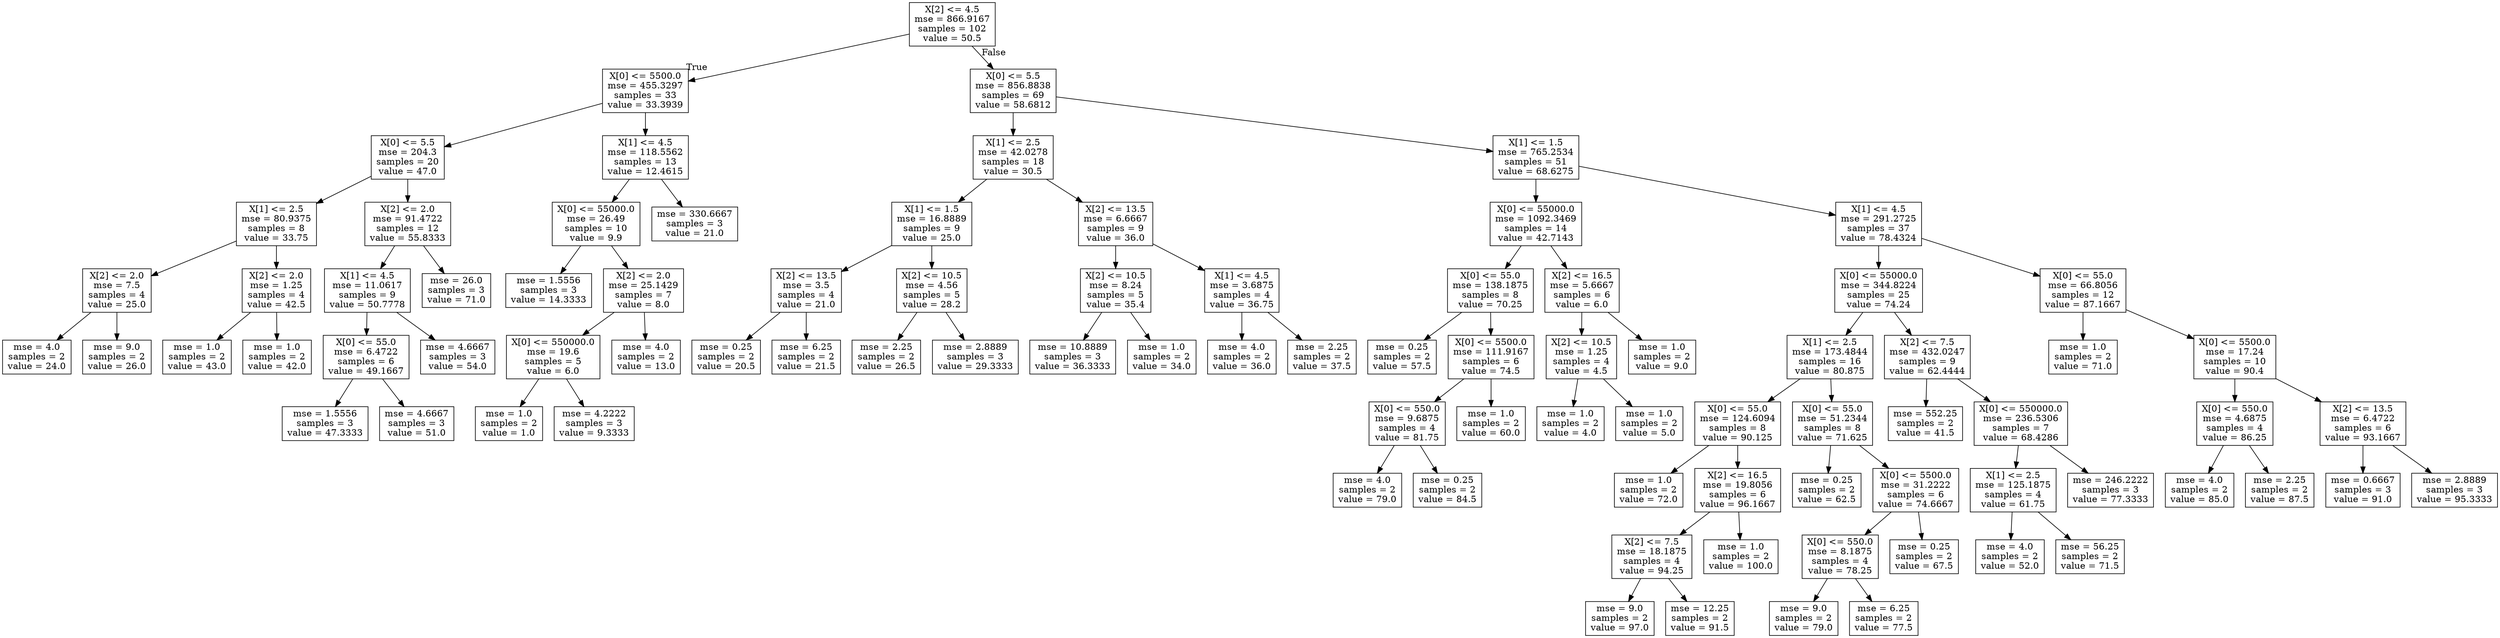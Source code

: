 digraph Tree {
node [shape=box] ;
0 [label="X[2] <= 4.5\nmse = 866.9167\nsamples = 102\nvalue = 50.5"] ;
1 [label="X[0] <= 5500.0\nmse = 455.3297\nsamples = 33\nvalue = 33.3939"] ;
0 -> 1 [labeldistance=2.5, labelangle=45, headlabel="True"] ;
2 [label="X[0] <= 5.5\nmse = 204.3\nsamples = 20\nvalue = 47.0"] ;
1 -> 2 ;
3 [label="X[1] <= 2.5\nmse = 80.9375\nsamples = 8\nvalue = 33.75"] ;
2 -> 3 ;
4 [label="X[2] <= 2.0\nmse = 7.5\nsamples = 4\nvalue = 25.0"] ;
3 -> 4 ;
5 [label="mse = 4.0\nsamples = 2\nvalue = 24.0"] ;
4 -> 5 ;
6 [label="mse = 9.0\nsamples = 2\nvalue = 26.0"] ;
4 -> 6 ;
7 [label="X[2] <= 2.0\nmse = 1.25\nsamples = 4\nvalue = 42.5"] ;
3 -> 7 ;
8 [label="mse = 1.0\nsamples = 2\nvalue = 43.0"] ;
7 -> 8 ;
9 [label="mse = 1.0\nsamples = 2\nvalue = 42.0"] ;
7 -> 9 ;
10 [label="X[2] <= 2.0\nmse = 91.4722\nsamples = 12\nvalue = 55.8333"] ;
2 -> 10 ;
11 [label="X[1] <= 4.5\nmse = 11.0617\nsamples = 9\nvalue = 50.7778"] ;
10 -> 11 ;
12 [label="X[0] <= 55.0\nmse = 6.4722\nsamples = 6\nvalue = 49.1667"] ;
11 -> 12 ;
13 [label="mse = 1.5556\nsamples = 3\nvalue = 47.3333"] ;
12 -> 13 ;
14 [label="mse = 4.6667\nsamples = 3\nvalue = 51.0"] ;
12 -> 14 ;
15 [label="mse = 4.6667\nsamples = 3\nvalue = 54.0"] ;
11 -> 15 ;
16 [label="mse = 26.0\nsamples = 3\nvalue = 71.0"] ;
10 -> 16 ;
17 [label="X[1] <= 4.5\nmse = 118.5562\nsamples = 13\nvalue = 12.4615"] ;
1 -> 17 ;
18 [label="X[0] <= 55000.0\nmse = 26.49\nsamples = 10\nvalue = 9.9"] ;
17 -> 18 ;
19 [label="mse = 1.5556\nsamples = 3\nvalue = 14.3333"] ;
18 -> 19 ;
20 [label="X[2] <= 2.0\nmse = 25.1429\nsamples = 7\nvalue = 8.0"] ;
18 -> 20 ;
21 [label="X[0] <= 550000.0\nmse = 19.6\nsamples = 5\nvalue = 6.0"] ;
20 -> 21 ;
22 [label="mse = 1.0\nsamples = 2\nvalue = 1.0"] ;
21 -> 22 ;
23 [label="mse = 4.2222\nsamples = 3\nvalue = 9.3333"] ;
21 -> 23 ;
24 [label="mse = 4.0\nsamples = 2\nvalue = 13.0"] ;
20 -> 24 ;
25 [label="mse = 330.6667\nsamples = 3\nvalue = 21.0"] ;
17 -> 25 ;
26 [label="X[0] <= 5.5\nmse = 856.8838\nsamples = 69\nvalue = 58.6812"] ;
0 -> 26 [labeldistance=2.5, labelangle=-45, headlabel="False"] ;
27 [label="X[1] <= 2.5\nmse = 42.0278\nsamples = 18\nvalue = 30.5"] ;
26 -> 27 ;
28 [label="X[1] <= 1.5\nmse = 16.8889\nsamples = 9\nvalue = 25.0"] ;
27 -> 28 ;
29 [label="X[2] <= 13.5\nmse = 3.5\nsamples = 4\nvalue = 21.0"] ;
28 -> 29 ;
30 [label="mse = 0.25\nsamples = 2\nvalue = 20.5"] ;
29 -> 30 ;
31 [label="mse = 6.25\nsamples = 2\nvalue = 21.5"] ;
29 -> 31 ;
32 [label="X[2] <= 10.5\nmse = 4.56\nsamples = 5\nvalue = 28.2"] ;
28 -> 32 ;
33 [label="mse = 2.25\nsamples = 2\nvalue = 26.5"] ;
32 -> 33 ;
34 [label="mse = 2.8889\nsamples = 3\nvalue = 29.3333"] ;
32 -> 34 ;
35 [label="X[2] <= 13.5\nmse = 6.6667\nsamples = 9\nvalue = 36.0"] ;
27 -> 35 ;
36 [label="X[2] <= 10.5\nmse = 8.24\nsamples = 5\nvalue = 35.4"] ;
35 -> 36 ;
37 [label="mse = 10.8889\nsamples = 3\nvalue = 36.3333"] ;
36 -> 37 ;
38 [label="mse = 1.0\nsamples = 2\nvalue = 34.0"] ;
36 -> 38 ;
39 [label="X[1] <= 4.5\nmse = 3.6875\nsamples = 4\nvalue = 36.75"] ;
35 -> 39 ;
40 [label="mse = 4.0\nsamples = 2\nvalue = 36.0"] ;
39 -> 40 ;
41 [label="mse = 2.25\nsamples = 2\nvalue = 37.5"] ;
39 -> 41 ;
42 [label="X[1] <= 1.5\nmse = 765.2534\nsamples = 51\nvalue = 68.6275"] ;
26 -> 42 ;
43 [label="X[0] <= 55000.0\nmse = 1092.3469\nsamples = 14\nvalue = 42.7143"] ;
42 -> 43 ;
44 [label="X[0] <= 55.0\nmse = 138.1875\nsamples = 8\nvalue = 70.25"] ;
43 -> 44 ;
45 [label="mse = 0.25\nsamples = 2\nvalue = 57.5"] ;
44 -> 45 ;
46 [label="X[0] <= 5500.0\nmse = 111.9167\nsamples = 6\nvalue = 74.5"] ;
44 -> 46 ;
47 [label="X[0] <= 550.0\nmse = 9.6875\nsamples = 4\nvalue = 81.75"] ;
46 -> 47 ;
48 [label="mse = 4.0\nsamples = 2\nvalue = 79.0"] ;
47 -> 48 ;
49 [label="mse = 0.25\nsamples = 2\nvalue = 84.5"] ;
47 -> 49 ;
50 [label="mse = 1.0\nsamples = 2\nvalue = 60.0"] ;
46 -> 50 ;
51 [label="X[2] <= 16.5\nmse = 5.6667\nsamples = 6\nvalue = 6.0"] ;
43 -> 51 ;
52 [label="X[2] <= 10.5\nmse = 1.25\nsamples = 4\nvalue = 4.5"] ;
51 -> 52 ;
53 [label="mse = 1.0\nsamples = 2\nvalue = 4.0"] ;
52 -> 53 ;
54 [label="mse = 1.0\nsamples = 2\nvalue = 5.0"] ;
52 -> 54 ;
55 [label="mse = 1.0\nsamples = 2\nvalue = 9.0"] ;
51 -> 55 ;
56 [label="X[1] <= 4.5\nmse = 291.2725\nsamples = 37\nvalue = 78.4324"] ;
42 -> 56 ;
57 [label="X[0] <= 55000.0\nmse = 344.8224\nsamples = 25\nvalue = 74.24"] ;
56 -> 57 ;
58 [label="X[1] <= 2.5\nmse = 173.4844\nsamples = 16\nvalue = 80.875"] ;
57 -> 58 ;
59 [label="X[0] <= 55.0\nmse = 124.6094\nsamples = 8\nvalue = 90.125"] ;
58 -> 59 ;
60 [label="mse = 1.0\nsamples = 2\nvalue = 72.0"] ;
59 -> 60 ;
61 [label="X[2] <= 16.5\nmse = 19.8056\nsamples = 6\nvalue = 96.1667"] ;
59 -> 61 ;
62 [label="X[2] <= 7.5\nmse = 18.1875\nsamples = 4\nvalue = 94.25"] ;
61 -> 62 ;
63 [label="mse = 9.0\nsamples = 2\nvalue = 97.0"] ;
62 -> 63 ;
64 [label="mse = 12.25\nsamples = 2\nvalue = 91.5"] ;
62 -> 64 ;
65 [label="mse = 1.0\nsamples = 2\nvalue = 100.0"] ;
61 -> 65 ;
66 [label="X[0] <= 55.0\nmse = 51.2344\nsamples = 8\nvalue = 71.625"] ;
58 -> 66 ;
67 [label="mse = 0.25\nsamples = 2\nvalue = 62.5"] ;
66 -> 67 ;
68 [label="X[0] <= 5500.0\nmse = 31.2222\nsamples = 6\nvalue = 74.6667"] ;
66 -> 68 ;
69 [label="X[0] <= 550.0\nmse = 8.1875\nsamples = 4\nvalue = 78.25"] ;
68 -> 69 ;
70 [label="mse = 9.0\nsamples = 2\nvalue = 79.0"] ;
69 -> 70 ;
71 [label="mse = 6.25\nsamples = 2\nvalue = 77.5"] ;
69 -> 71 ;
72 [label="mse = 0.25\nsamples = 2\nvalue = 67.5"] ;
68 -> 72 ;
73 [label="X[2] <= 7.5\nmse = 432.0247\nsamples = 9\nvalue = 62.4444"] ;
57 -> 73 ;
74 [label="mse = 552.25\nsamples = 2\nvalue = 41.5"] ;
73 -> 74 ;
75 [label="X[0] <= 550000.0\nmse = 236.5306\nsamples = 7\nvalue = 68.4286"] ;
73 -> 75 ;
76 [label="X[1] <= 2.5\nmse = 125.1875\nsamples = 4\nvalue = 61.75"] ;
75 -> 76 ;
77 [label="mse = 4.0\nsamples = 2\nvalue = 52.0"] ;
76 -> 77 ;
78 [label="mse = 56.25\nsamples = 2\nvalue = 71.5"] ;
76 -> 78 ;
79 [label="mse = 246.2222\nsamples = 3\nvalue = 77.3333"] ;
75 -> 79 ;
80 [label="X[0] <= 55.0\nmse = 66.8056\nsamples = 12\nvalue = 87.1667"] ;
56 -> 80 ;
81 [label="mse = 1.0\nsamples = 2\nvalue = 71.0"] ;
80 -> 81 ;
82 [label="X[0] <= 5500.0\nmse = 17.24\nsamples = 10\nvalue = 90.4"] ;
80 -> 82 ;
83 [label="X[0] <= 550.0\nmse = 4.6875\nsamples = 4\nvalue = 86.25"] ;
82 -> 83 ;
84 [label="mse = 4.0\nsamples = 2\nvalue = 85.0"] ;
83 -> 84 ;
85 [label="mse = 2.25\nsamples = 2\nvalue = 87.5"] ;
83 -> 85 ;
86 [label="X[2] <= 13.5\nmse = 6.4722\nsamples = 6\nvalue = 93.1667"] ;
82 -> 86 ;
87 [label="mse = 0.6667\nsamples = 3\nvalue = 91.0"] ;
86 -> 87 ;
88 [label="mse = 2.8889\nsamples = 3\nvalue = 95.3333"] ;
86 -> 88 ;
}